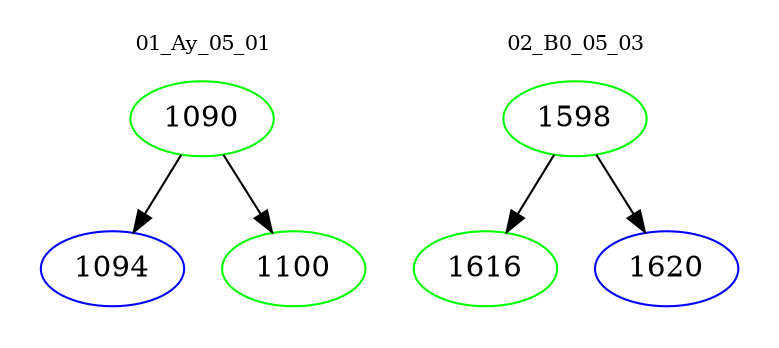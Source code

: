 digraph{
subgraph cluster_0 {
color = white
label = "01_Ay_05_01";
fontsize=10;
T0_1090 [label="1090", color="green"]
T0_1090 -> T0_1094 [color="black"]
T0_1094 [label="1094", color="blue"]
T0_1090 -> T0_1100 [color="black"]
T0_1100 [label="1100", color="green"]
}
subgraph cluster_1 {
color = white
label = "02_B0_05_03";
fontsize=10;
T1_1598 [label="1598", color="green"]
T1_1598 -> T1_1616 [color="black"]
T1_1616 [label="1616", color="green"]
T1_1598 -> T1_1620 [color="black"]
T1_1620 [label="1620", color="blue"]
}
}
